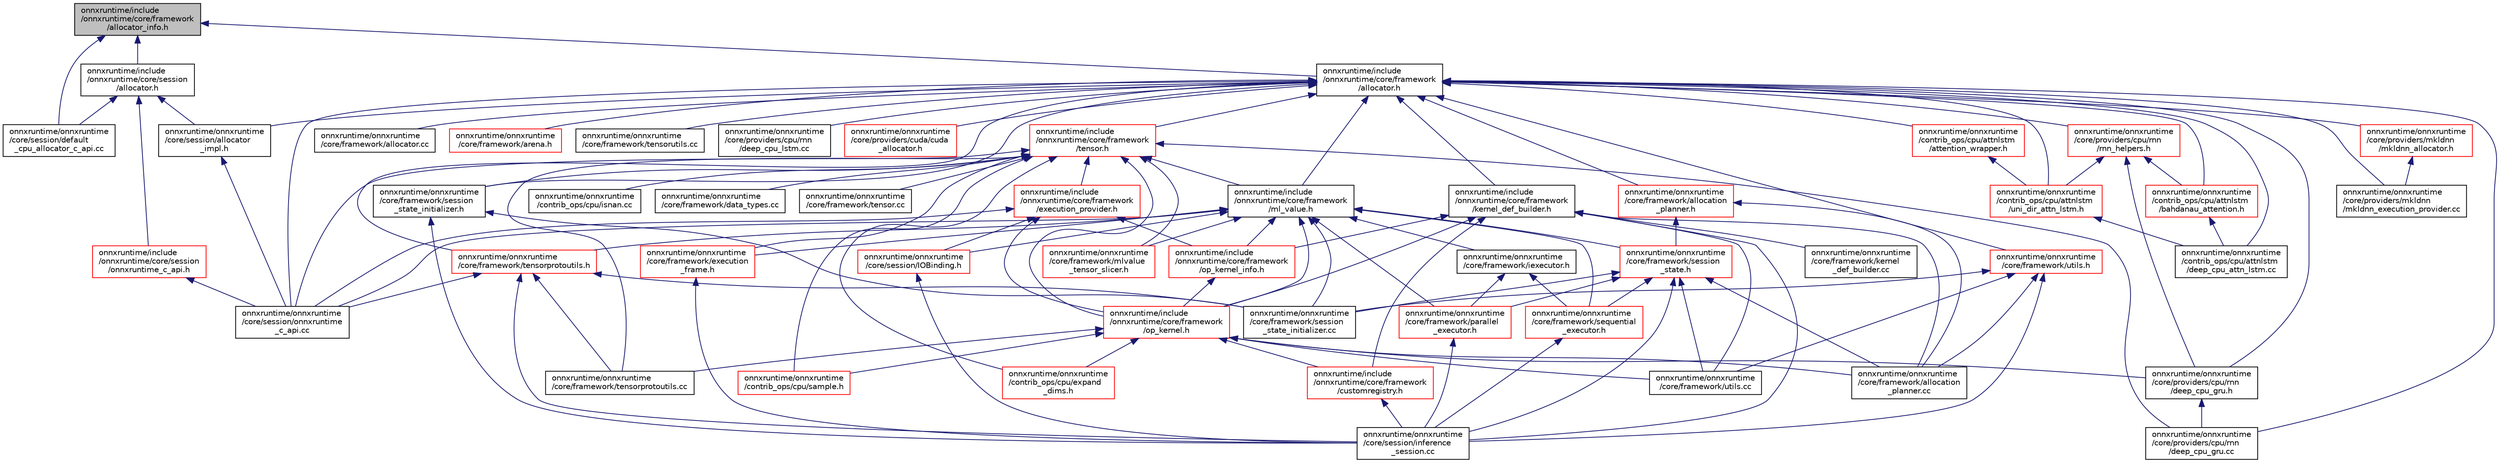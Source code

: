 digraph "onnxruntime/include/onnxruntime/core/framework/allocator_info.h"
{
  edge [fontname="Helvetica",fontsize="10",labelfontname="Helvetica",labelfontsize="10"];
  node [fontname="Helvetica",fontsize="10",shape=record];
  Node6 [label="onnxruntime/include\l/onnxruntime/core/framework\l/allocator_info.h",height=0.2,width=0.4,color="black", fillcolor="grey75", style="filled", fontcolor="black"];
  Node6 -> Node7 [dir="back",color="midnightblue",fontsize="10",style="solid",fontname="Helvetica"];
  Node7 [label="onnxruntime/include\l/onnxruntime/core/framework\l/allocator.h",height=0.2,width=0.4,color="black", fillcolor="white", style="filled",URL="$framework_2allocator_8h.html"];
  Node7 -> Node8 [dir="back",color="midnightblue",fontsize="10",style="solid",fontname="Helvetica"];
  Node8 [label="onnxruntime/include\l/onnxruntime/core/framework\l/kernel_def_builder.h",height=0.2,width=0.4,color="black", fillcolor="white", style="filled",URL="$kernel__def__builder_8h.html"];
  Node8 -> Node9 [dir="back",color="midnightblue",fontsize="10",style="solid",fontname="Helvetica"];
  Node9 [label="onnxruntime/include\l/onnxruntime/core/framework\l/customregistry.h",height=0.2,width=0.4,color="red", fillcolor="white", style="filled",URL="$customregistry_8h.html"];
  Node9 -> Node14 [dir="back",color="midnightblue",fontsize="10",style="solid",fontname="Helvetica"];
  Node14 [label="onnxruntime/onnxruntime\l/core/session/inference\l_session.cc",height=0.2,width=0.4,color="black", fillcolor="white", style="filled",URL="$inference__session_8cc.html"];
  Node8 -> Node15 [dir="back",color="midnightblue",fontsize="10",style="solid",fontname="Helvetica"];
  Node15 [label="onnxruntime/include\l/onnxruntime/core/framework\l/op_kernel.h",height=0.2,width=0.4,color="red", fillcolor="white", style="filled",URL="$op__kernel_8h.html"];
  Node15 -> Node9 [dir="back",color="midnightblue",fontsize="10",style="solid",fontname="Helvetica"];
  Node15 -> Node29 [dir="back",color="midnightblue",fontsize="10",style="solid",fontname="Helvetica"];
  Node29 [label="onnxruntime/onnxruntime\l/contrib_ops/cpu/expand\l_dims.h",height=0.2,width=0.4,color="red", fillcolor="white", style="filled",URL="$expand__dims_8h.html"];
  Node15 -> Node31 [dir="back",color="midnightblue",fontsize="10",style="solid",fontname="Helvetica"];
  Node31 [label="onnxruntime/onnxruntime\l/contrib_ops/cpu/sample.h",height=0.2,width=0.4,color="red", fillcolor="white", style="filled",URL="$sample_8h.html"];
  Node15 -> Node36 [dir="back",color="midnightblue",fontsize="10",style="solid",fontname="Helvetica"];
  Node36 [label="onnxruntime/onnxruntime\l/core/framework/allocation\l_planner.cc",height=0.2,width=0.4,color="black", fillcolor="white", style="filled",URL="$allocation__planner_8cc.html"];
  Node15 -> Node54 [dir="back",color="midnightblue",fontsize="10",style="solid",fontname="Helvetica"];
  Node54 [label="onnxruntime/onnxruntime\l/core/framework/tensorprotoutils.cc",height=0.2,width=0.4,color="black", fillcolor="white", style="filled",URL="$tensorprotoutils_8cc.html"];
  Node15 -> Node57 [dir="back",color="midnightblue",fontsize="10",style="solid",fontname="Helvetica"];
  Node57 [label="onnxruntime/onnxruntime\l/core/framework/utils.cc",height=0.2,width=0.4,color="black", fillcolor="white", style="filled",URL="$utils_8cc.html"];
  Node15 -> Node157 [dir="back",color="midnightblue",fontsize="10",style="solid",fontname="Helvetica"];
  Node157 [label="onnxruntime/onnxruntime\l/core/providers/cpu/rnn\l/deep_cpu_gru.h",height=0.2,width=0.4,color="black", fillcolor="white", style="filled",URL="$deep__cpu__gru_8h.html"];
  Node157 -> Node158 [dir="back",color="midnightblue",fontsize="10",style="solid",fontname="Helvetica"];
  Node158 [label="onnxruntime/onnxruntime\l/core/providers/cpu/rnn\l/deep_cpu_gru.cc",height=0.2,width=0.4,color="black", fillcolor="white", style="filled",URL="$deep__cpu__gru_8cc.html"];
  Node8 -> Node273 [dir="back",color="midnightblue",fontsize="10",style="solid",fontname="Helvetica"];
  Node273 [label="onnxruntime/include\l/onnxruntime/core/framework\l/op_kernel_info.h",height=0.2,width=0.4,color="red", fillcolor="white", style="filled",URL="$op__kernel__info_8h.html"];
  Node273 -> Node15 [dir="back",color="midnightblue",fontsize="10",style="solid",fontname="Helvetica"];
  Node8 -> Node36 [dir="back",color="midnightblue",fontsize="10",style="solid",fontname="Helvetica"];
  Node8 -> Node274 [dir="back",color="midnightblue",fontsize="10",style="solid",fontname="Helvetica"];
  Node274 [label="onnxruntime/onnxruntime\l/core/framework/kernel\l_def_builder.cc",height=0.2,width=0.4,color="black", fillcolor="white", style="filled",URL="$kernel__def__builder_8cc.html"];
  Node8 -> Node57 [dir="back",color="midnightblue",fontsize="10",style="solid",fontname="Helvetica"];
  Node8 -> Node14 [dir="back",color="midnightblue",fontsize="10",style="solid",fontname="Helvetica"];
  Node7 -> Node275 [dir="back",color="midnightblue",fontsize="10",style="solid",fontname="Helvetica"];
  Node275 [label="onnxruntime/include\l/onnxruntime/core/framework\l/ml_value.h",height=0.2,width=0.4,color="black", fillcolor="white", style="filled",URL="$ml__value_8h.html"];
  Node275 -> Node15 [dir="back",color="midnightblue",fontsize="10",style="solid",fontname="Helvetica"];
  Node275 -> Node273 [dir="back",color="midnightblue",fontsize="10",style="solid",fontname="Helvetica"];
  Node275 -> Node276 [dir="back",color="midnightblue",fontsize="10",style="solid",fontname="Helvetica"];
  Node276 [label="onnxruntime/onnxruntime\l/core/framework/execution\l_frame.h",height=0.2,width=0.4,color="red", fillcolor="white", style="filled",URL="$execution__frame_8h.html"];
  Node276 -> Node14 [dir="back",color="midnightblue",fontsize="10",style="solid",fontname="Helvetica"];
  Node275 -> Node277 [dir="back",color="midnightblue",fontsize="10",style="solid",fontname="Helvetica"];
  Node277 [label="onnxruntime/onnxruntime\l/core/framework/iexecutor.h",height=0.2,width=0.4,color="black", fillcolor="white", style="filled",URL="$iexecutor_8h.html"];
  Node277 -> Node278 [dir="back",color="midnightblue",fontsize="10",style="solid",fontname="Helvetica"];
  Node278 [label="onnxruntime/onnxruntime\l/core/framework/parallel\l_executor.h",height=0.2,width=0.4,color="red", fillcolor="white", style="filled",URL="$parallel__executor_8h.html"];
  Node278 -> Node14 [dir="back",color="midnightblue",fontsize="10",style="solid",fontname="Helvetica"];
  Node277 -> Node279 [dir="back",color="midnightblue",fontsize="10",style="solid",fontname="Helvetica"];
  Node279 [label="onnxruntime/onnxruntime\l/core/framework/sequential\l_executor.h",height=0.2,width=0.4,color="red", fillcolor="white", style="filled",URL="$sequential__executor_8h.html"];
  Node279 -> Node14 [dir="back",color="midnightblue",fontsize="10",style="solid",fontname="Helvetica"];
  Node275 -> Node280 [dir="back",color="midnightblue",fontsize="10",style="solid",fontname="Helvetica"];
  Node280 [label="onnxruntime/onnxruntime\l/core/framework/mlvalue\l_tensor_slicer.h",height=0.2,width=0.4,color="red", fillcolor="white", style="filled",URL="$mlvalue__tensor__slicer_8h.html"];
  Node275 -> Node278 [dir="back",color="midnightblue",fontsize="10",style="solid",fontname="Helvetica"];
  Node275 -> Node279 [dir="back",color="midnightblue",fontsize="10",style="solid",fontname="Helvetica"];
  Node275 -> Node282 [dir="back",color="midnightblue",fontsize="10",style="solid",fontname="Helvetica"];
  Node282 [label="onnxruntime/onnxruntime\l/core/framework/session\l_state.h",height=0.2,width=0.4,color="red", fillcolor="white", style="filled",URL="$session__state_8h.html"];
  Node282 -> Node36 [dir="back",color="midnightblue",fontsize="10",style="solid",fontname="Helvetica"];
  Node282 -> Node278 [dir="back",color="midnightblue",fontsize="10",style="solid",fontname="Helvetica"];
  Node282 -> Node279 [dir="back",color="midnightblue",fontsize="10",style="solid",fontname="Helvetica"];
  Node282 -> Node39 [dir="back",color="midnightblue",fontsize="10",style="solid",fontname="Helvetica"];
  Node39 [label="onnxruntime/onnxruntime\l/core/framework/session\l_state_initializer.cc",height=0.2,width=0.4,color="black", fillcolor="white", style="filled",URL="$session__state__initializer_8cc.html"];
  Node282 -> Node57 [dir="back",color="midnightblue",fontsize="10",style="solid",fontname="Helvetica"];
  Node282 -> Node14 [dir="back",color="midnightblue",fontsize="10",style="solid",fontname="Helvetica"];
  Node275 -> Node39 [dir="back",color="midnightblue",fontsize="10",style="solid",fontname="Helvetica"];
  Node275 -> Node283 [dir="back",color="midnightblue",fontsize="10",style="solid",fontname="Helvetica"];
  Node283 [label="onnxruntime/onnxruntime\l/core/framework/tensorprotoutils.h",height=0.2,width=0.4,color="red", fillcolor="white", style="filled",URL="$tensorprotoutils_8h.html"];
  Node283 -> Node39 [dir="back",color="midnightblue",fontsize="10",style="solid",fontname="Helvetica"];
  Node283 -> Node54 [dir="back",color="midnightblue",fontsize="10",style="solid",fontname="Helvetica"];
  Node283 -> Node14 [dir="back",color="midnightblue",fontsize="10",style="solid",fontname="Helvetica"];
  Node283 -> Node284 [dir="back",color="midnightblue",fontsize="10",style="solid",fontname="Helvetica"];
  Node284 [label="onnxruntime/onnxruntime\l/core/session/onnxruntime\l_c_api.cc",height=0.2,width=0.4,color="black", fillcolor="white", style="filled",URL="$onnxruntime__c__api_8cc.html"];
  Node275 -> Node285 [dir="back",color="midnightblue",fontsize="10",style="solid",fontname="Helvetica"];
  Node285 [label="onnxruntime/onnxruntime\l/core/session/IOBinding.h",height=0.2,width=0.4,color="red", fillcolor="white", style="filled",URL="$IOBinding_8h.html"];
  Node285 -> Node14 [dir="back",color="midnightblue",fontsize="10",style="solid",fontname="Helvetica"];
  Node275 -> Node284 [dir="back",color="midnightblue",fontsize="10",style="solid",fontname="Helvetica"];
  Node7 -> Node286 [dir="back",color="midnightblue",fontsize="10",style="solid",fontname="Helvetica"];
  Node286 [label="onnxruntime/include\l/onnxruntime/core/framework\l/tensor.h",height=0.2,width=0.4,color="red", fillcolor="white", style="filled",URL="$tensor_8h.html"];
  Node286 -> Node287 [dir="back",color="midnightblue",fontsize="10",style="solid",fontname="Helvetica"];
  Node287 [label="onnxruntime/include\l/onnxruntime/core/framework\l/execution_provider.h",height=0.2,width=0.4,color="red", fillcolor="white", style="filled",URL="$execution__provider_8h.html"];
  Node287 -> Node15 [dir="back",color="midnightblue",fontsize="10",style="solid",fontname="Helvetica"];
  Node287 -> Node273 [dir="back",color="midnightblue",fontsize="10",style="solid",fontname="Helvetica"];
  Node287 -> Node285 [dir="back",color="midnightblue",fontsize="10",style="solid",fontname="Helvetica"];
  Node287 -> Node284 [dir="back",color="midnightblue",fontsize="10",style="solid",fontname="Helvetica"];
  Node286 -> Node275 [dir="back",color="midnightblue",fontsize="10",style="solid",fontname="Helvetica"];
  Node286 -> Node15 [dir="back",color="midnightblue",fontsize="10",style="solid",fontname="Helvetica"];
  Node286 -> Node29 [dir="back",color="midnightblue",fontsize="10",style="solid",fontname="Helvetica"];
  Node286 -> Node31 [dir="back",color="midnightblue",fontsize="10",style="solid",fontname="Helvetica"];
  Node286 -> Node34 [dir="back",color="midnightblue",fontsize="10",style="solid",fontname="Helvetica"];
  Node34 [label="onnxruntime/onnxruntime\l/contrib_ops/cpu/isnan.cc",height=0.2,width=0.4,color="black", fillcolor="white", style="filled",URL="$isnan_8cc.html"];
  Node286 -> Node297 [dir="back",color="midnightblue",fontsize="10",style="solid",fontname="Helvetica"];
  Node297 [label="onnxruntime/onnxruntime\l/core/framework/data_types.cc",height=0.2,width=0.4,color="black", fillcolor="white", style="filled",URL="$data__types_8cc.html"];
  Node286 -> Node276 [dir="back",color="midnightblue",fontsize="10",style="solid",fontname="Helvetica"];
  Node286 -> Node280 [dir="back",color="midnightblue",fontsize="10",style="solid",fontname="Helvetica"];
  Node286 -> Node298 [dir="back",color="midnightblue",fontsize="10",style="solid",fontname="Helvetica"];
  Node298 [label="onnxruntime/onnxruntime\l/core/framework/session\l_state_initializer.h",height=0.2,width=0.4,color="black", fillcolor="white", style="filled",URL="$session__state__initializer_8h.html"];
  Node298 -> Node39 [dir="back",color="midnightblue",fontsize="10",style="solid",fontname="Helvetica"];
  Node298 -> Node14 [dir="back",color="midnightblue",fontsize="10",style="solid",fontname="Helvetica"];
  Node286 -> Node299 [dir="back",color="midnightblue",fontsize="10",style="solid",fontname="Helvetica"];
  Node299 [label="onnxruntime/onnxruntime\l/core/framework/tensor.cc",height=0.2,width=0.4,color="black", fillcolor="white", style="filled",URL="$tensor_8cc.html"];
  Node286 -> Node54 [dir="back",color="midnightblue",fontsize="10",style="solid",fontname="Helvetica"];
  Node286 -> Node158 [dir="back",color="midnightblue",fontsize="10",style="solid",fontname="Helvetica"];
  Node286 -> Node284 [dir="back",color="midnightblue",fontsize="10",style="solid",fontname="Helvetica"];
  Node7 -> Node312 [dir="back",color="midnightblue",fontsize="10",style="solid",fontname="Helvetica"];
  Node312 [label="onnxruntime/onnxruntime\l/contrib_ops/cpu/attnlstm\l/attention_wrapper.h",height=0.2,width=0.4,color="red", fillcolor="white", style="filled",URL="$attention__wrapper_8h.html"];
  Node312 -> Node310 [dir="back",color="midnightblue",fontsize="10",style="solid",fontname="Helvetica"];
  Node310 [label="onnxruntime/onnxruntime\l/contrib_ops/cpu/attnlstm\l/uni_dir_attn_lstm.h",height=0.2,width=0.4,color="red", fillcolor="white", style="filled",URL="$uni__dir__attn__lstm_8h.html"];
  Node310 -> Node28 [dir="back",color="midnightblue",fontsize="10",style="solid",fontname="Helvetica"];
  Node28 [label="onnxruntime/onnxruntime\l/contrib_ops/cpu/attnlstm\l/deep_cpu_attn_lstm.cc",height=0.2,width=0.4,color="black", fillcolor="white", style="filled",URL="$deep__cpu__attn__lstm_8cc.html"];
  Node7 -> Node308 [dir="back",color="midnightblue",fontsize="10",style="solid",fontname="Helvetica"];
  Node308 [label="onnxruntime/onnxruntime\l/contrib_ops/cpu/attnlstm\l/bahdanau_attention.h",height=0.2,width=0.4,color="red", fillcolor="white", style="filled",URL="$bahdanau__attention_8h.html"];
  Node308 -> Node28 [dir="back",color="midnightblue",fontsize="10",style="solid",fontname="Helvetica"];
  Node7 -> Node310 [dir="back",color="midnightblue",fontsize="10",style="solid",fontname="Helvetica"];
  Node7 -> Node28 [dir="back",color="midnightblue",fontsize="10",style="solid",fontname="Helvetica"];
  Node7 -> Node313 [dir="back",color="midnightblue",fontsize="10",style="solid",fontname="Helvetica"];
  Node313 [label="onnxruntime/onnxruntime\l/core/framework/allocation\l_planner.h",height=0.2,width=0.4,color="red", fillcolor="white", style="filled",URL="$allocation__planner_8h.html"];
  Node313 -> Node36 [dir="back",color="midnightblue",fontsize="10",style="solid",fontname="Helvetica"];
  Node313 -> Node282 [dir="back",color="midnightblue",fontsize="10",style="solid",fontname="Helvetica"];
  Node7 -> Node318 [dir="back",color="midnightblue",fontsize="10",style="solid",fontname="Helvetica"];
  Node318 [label="onnxruntime/onnxruntime\l/core/framework/allocator.cc",height=0.2,width=0.4,color="black", fillcolor="white", style="filled",URL="$allocator_8cc.html"];
  Node7 -> Node319 [dir="back",color="midnightblue",fontsize="10",style="solid",fontname="Helvetica"];
  Node319 [label="onnxruntime/onnxruntime\l/core/framework/arena.h",height=0.2,width=0.4,color="red", fillcolor="white", style="filled",URL="$arena_8h.html"];
  Node7 -> Node298 [dir="back",color="midnightblue",fontsize="10",style="solid",fontname="Helvetica"];
  Node7 -> Node283 [dir="back",color="midnightblue",fontsize="10",style="solid",fontname="Helvetica"];
  Node7 -> Node325 [dir="back",color="midnightblue",fontsize="10",style="solid",fontname="Helvetica"];
  Node325 [label="onnxruntime/onnxruntime\l/core/framework/tensorutils.cc",height=0.2,width=0.4,color="black", fillcolor="white", style="filled",URL="$tensorutils_8cc.html"];
  Node7 -> Node326 [dir="back",color="midnightblue",fontsize="10",style="solid",fontname="Helvetica"];
  Node326 [label="onnxruntime/onnxruntime\l/core/framework/utils.h",height=0.2,width=0.4,color="red", fillcolor="white", style="filled",URL="$framework_2utils_8h.html"];
  Node326 -> Node36 [dir="back",color="midnightblue",fontsize="10",style="solid",fontname="Helvetica"];
  Node326 -> Node39 [dir="back",color="midnightblue",fontsize="10",style="solid",fontname="Helvetica"];
  Node326 -> Node57 [dir="back",color="midnightblue",fontsize="10",style="solid",fontname="Helvetica"];
  Node326 -> Node14 [dir="back",color="midnightblue",fontsize="10",style="solid",fontname="Helvetica"];
  Node7 -> Node158 [dir="back",color="midnightblue",fontsize="10",style="solid",fontname="Helvetica"];
  Node7 -> Node157 [dir="back",color="midnightblue",fontsize="10",style="solid",fontname="Helvetica"];
  Node7 -> Node160 [dir="back",color="midnightblue",fontsize="10",style="solid",fontname="Helvetica"];
  Node160 [label="onnxruntime/onnxruntime\l/core/providers/cpu/rnn\l/deep_cpu_lstm.cc",height=0.2,width=0.4,color="black", fillcolor="white", style="filled",URL="$deep__cpu__lstm_8cc.html"];
  Node7 -> Node306 [dir="back",color="midnightblue",fontsize="10",style="solid",fontname="Helvetica"];
  Node306 [label="onnxruntime/onnxruntime\l/core/providers/cpu/rnn\l/rnn_helpers.h",height=0.2,width=0.4,color="red", fillcolor="white", style="filled",URL="$rnn__helpers_8h.html"];
  Node306 -> Node308 [dir="back",color="midnightblue",fontsize="10",style="solid",fontname="Helvetica"];
  Node306 -> Node310 [dir="back",color="midnightblue",fontsize="10",style="solid",fontname="Helvetica"];
  Node306 -> Node157 [dir="back",color="midnightblue",fontsize="10",style="solid",fontname="Helvetica"];
  Node7 -> Node327 [dir="back",color="midnightblue",fontsize="10",style="solid",fontname="Helvetica"];
  Node327 [label="onnxruntime/onnxruntime\l/core/providers/cuda/cuda\l_allocator.h",height=0.2,width=0.4,color="red", fillcolor="white", style="filled",URL="$cuda__allocator_8h.html"];
  Node7 -> Node328 [dir="back",color="midnightblue",fontsize="10",style="solid",fontname="Helvetica"];
  Node328 [label="onnxruntime/onnxruntime\l/core/providers/mkldnn\l/mkldnn_allocator.h",height=0.2,width=0.4,color="red", fillcolor="white", style="filled",URL="$mkldnn__allocator_8h.html"];
  Node328 -> Node26 [dir="back",color="midnightblue",fontsize="10",style="solid",fontname="Helvetica"];
  Node26 [label="onnxruntime/onnxruntime\l/core/providers/mkldnn\l/mkldnn_execution_provider.cc",height=0.2,width=0.4,color="black", fillcolor="white", style="filled",URL="$mkldnn__execution__provider_8cc.html"];
  Node7 -> Node26 [dir="back",color="midnightblue",fontsize="10",style="solid",fontname="Helvetica"];
  Node7 -> Node329 [dir="back",color="midnightblue",fontsize="10",style="solid",fontname="Helvetica"];
  Node329 [label="onnxruntime/onnxruntime\l/core/session/allocator\l_impl.h",height=0.2,width=0.4,color="black", fillcolor="white", style="filled",URL="$allocator__impl_8h.html"];
  Node329 -> Node284 [dir="back",color="midnightblue",fontsize="10",style="solid",fontname="Helvetica"];
  Node7 -> Node284 [dir="back",color="midnightblue",fontsize="10",style="solid",fontname="Helvetica"];
  Node6 -> Node330 [dir="back",color="midnightblue",fontsize="10",style="solid",fontname="Helvetica"];
  Node330 [label="onnxruntime/include\l/onnxruntime/core/session\l/allocator.h",height=0.2,width=0.4,color="black", fillcolor="white", style="filled",URL="$session_2allocator_8h.html"];
  Node330 -> Node331 [dir="back",color="midnightblue",fontsize="10",style="solid",fontname="Helvetica"];
  Node331 [label="onnxruntime/include\l/onnxruntime/core/session\l/onnxruntime_c_api.h",height=0.2,width=0.4,color="red", fillcolor="white", style="filled",URL="$onnxruntime__c__api_8h.html"];
  Node331 -> Node284 [dir="back",color="midnightblue",fontsize="10",style="solid",fontname="Helvetica"];
  Node330 -> Node329 [dir="back",color="midnightblue",fontsize="10",style="solid",fontname="Helvetica"];
  Node330 -> Node336 [dir="back",color="midnightblue",fontsize="10",style="solid",fontname="Helvetica"];
  Node336 [label="onnxruntime/onnxruntime\l/core/session/default\l_cpu_allocator_c_api.cc",height=0.2,width=0.4,color="black", fillcolor="white", style="filled",URL="$default__cpu__allocator__c__api_8cc.html"];
  Node6 -> Node336 [dir="back",color="midnightblue",fontsize="10",style="solid",fontname="Helvetica"];
}
